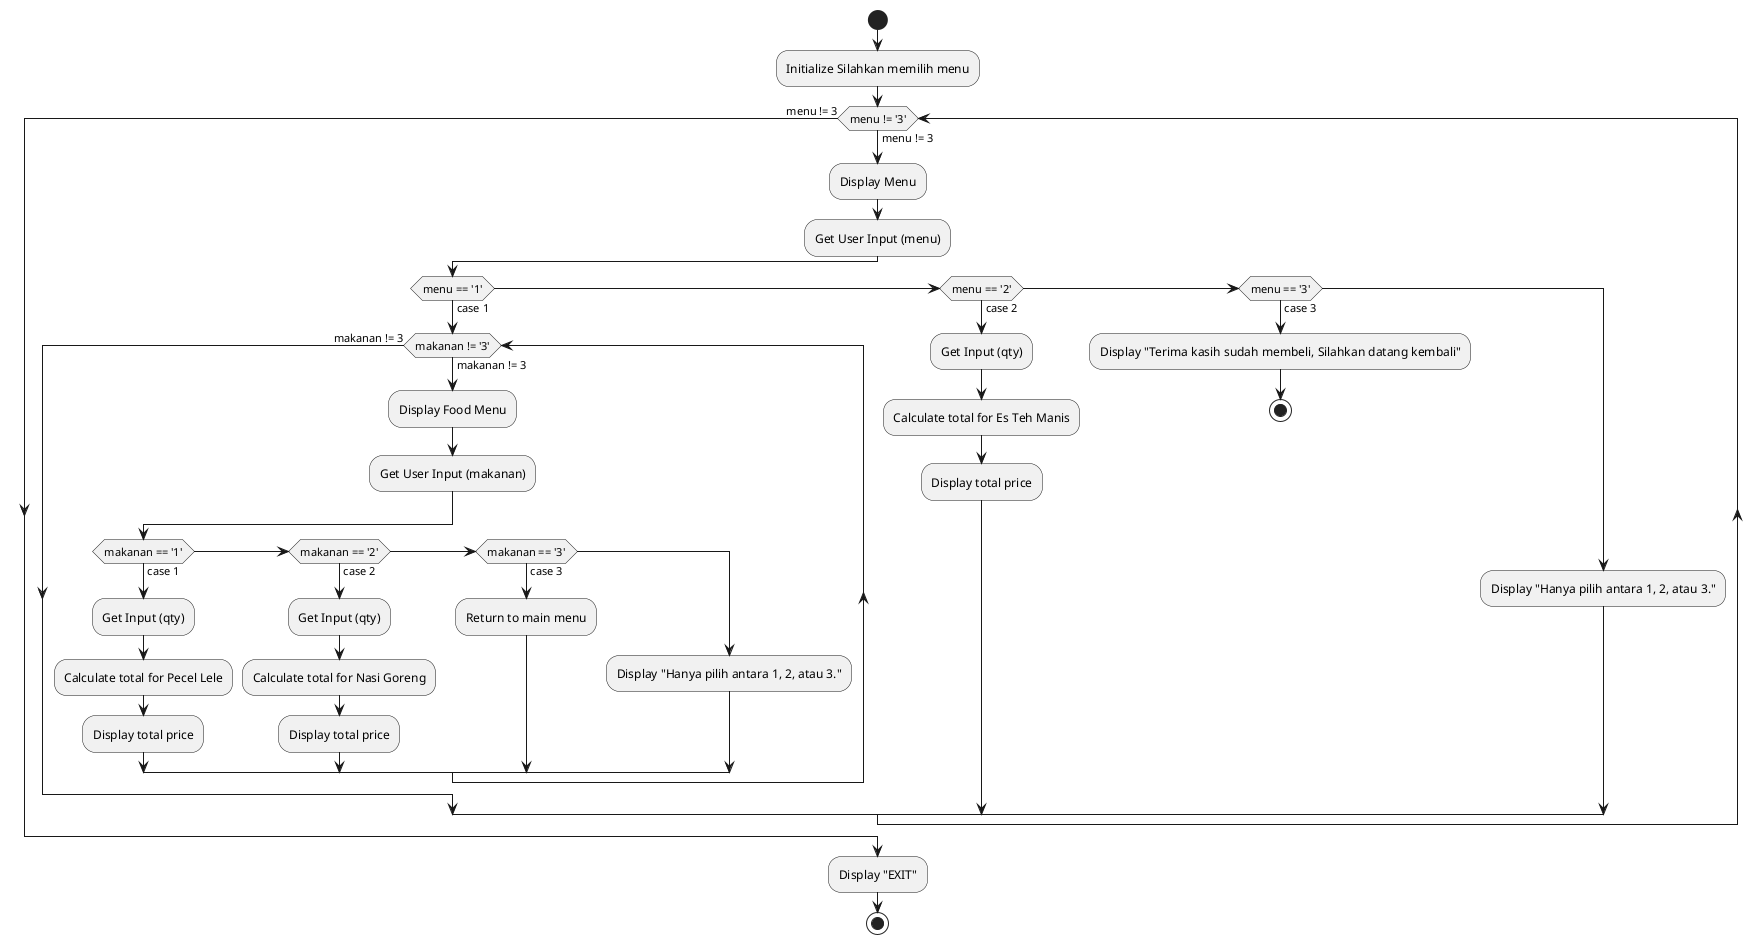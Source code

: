 @startuml Pert5
start
:Initialize Silahkan memilih menu;

while (menu != '3') is (menu != 3) 
    :Display Menu;
    :Get User Input (menu);

    if (menu == '1') then (case 1)
        while (makanan != '3') is (makanan != 3)
            :Display Food Menu;
            :Get User Input (makanan);

            if (makanan == '1') then (case 1)
                :Get Input (qty);
                :Calculate total for Pecel Lele;
                :Display total price;
            else if (makanan == '2') then (case 2)
                :Get Input (qty);
                :Calculate total for Nasi Goreng;
                :Display total price;
            else if (makanan == '3') then (case 3)
                :Return to main menu;
            else
                :Display "Hanya pilih antara 1, 2, atau 3.";
            endif
        endwhile (makanan != 3)
    else if (menu == '2') then (case 2)
        :Get Input (qty);
        :Calculate total for Es Teh Manis;
        :Display total price;
    else if (menu == '3') then (case 3)
        :Display "Terima kasih sudah membeli, Silahkan datang kembali";
        stop
    else
        :Display "Hanya pilih antara 1, 2, atau 3.";
    endif
endwhile (menu != 3)

:Display "EXIT";
stop
@enduml
